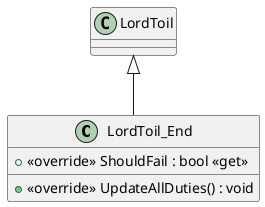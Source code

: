 @startuml
class LordToil_End {
    + <<override>> ShouldFail : bool <<get>>
    + <<override>> UpdateAllDuties() : void
}
LordToil <|-- LordToil_End
@enduml
